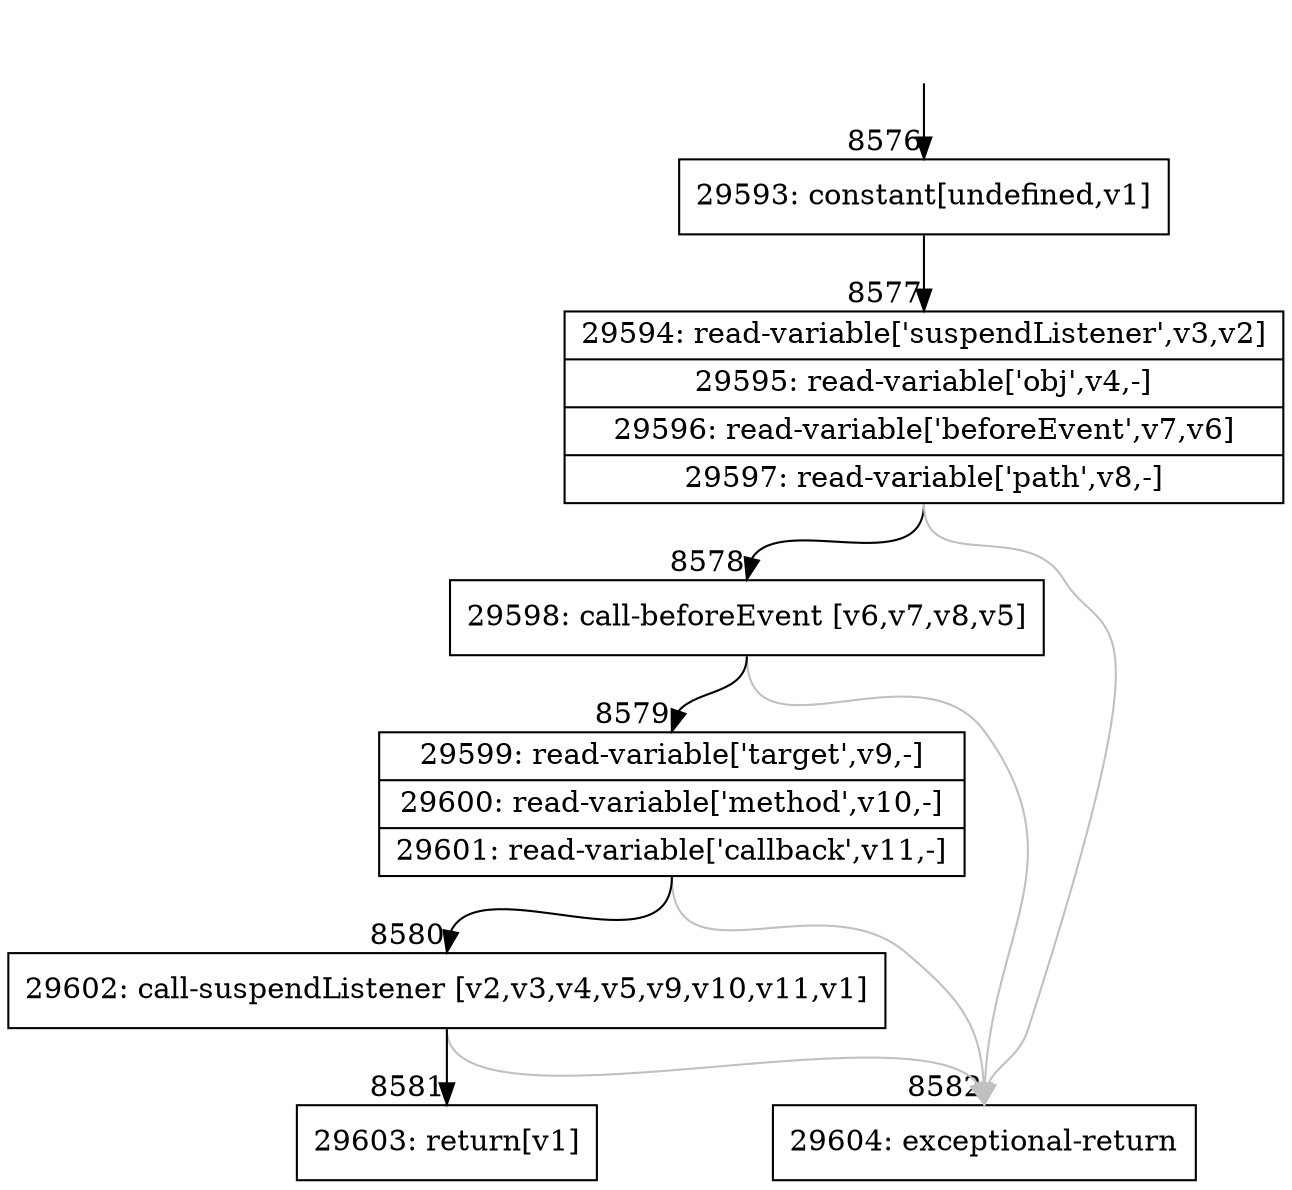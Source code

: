 digraph {
rankdir="TD"
BB_entry718[shape=none,label=""];
BB_entry718 -> BB8576 [tailport=s, headport=n, headlabel="    8576"]
BB8576 [shape=record label="{29593: constant[undefined,v1]}" ] 
BB8576 -> BB8577 [tailport=s, headport=n, headlabel="      8577"]
BB8577 [shape=record label="{29594: read-variable['suspendListener',v3,v2]|29595: read-variable['obj',v4,-]|29596: read-variable['beforeEvent',v7,v6]|29597: read-variable['path',v8,-]}" ] 
BB8577 -> BB8578 [tailport=s, headport=n, headlabel="      8578"]
BB8577 -> BB8582 [tailport=s, headport=n, color=gray, headlabel="      8582"]
BB8578 [shape=record label="{29598: call-beforeEvent [v6,v7,v8,v5]}" ] 
BB8578 -> BB8579 [tailport=s, headport=n, headlabel="      8579"]
BB8578 -> BB8582 [tailport=s, headport=n, color=gray]
BB8579 [shape=record label="{29599: read-variable['target',v9,-]|29600: read-variable['method',v10,-]|29601: read-variable['callback',v11,-]}" ] 
BB8579 -> BB8580 [tailport=s, headport=n, headlabel="      8580"]
BB8579 -> BB8582 [tailport=s, headport=n, color=gray]
BB8580 [shape=record label="{29602: call-suspendListener [v2,v3,v4,v5,v9,v10,v11,v1]}" ] 
BB8580 -> BB8581 [tailport=s, headport=n, headlabel="      8581"]
BB8580 -> BB8582 [tailport=s, headport=n, color=gray]
BB8581 [shape=record label="{29603: return[v1]}" ] 
BB8582 [shape=record label="{29604: exceptional-return}" ] 
//#$~ 15423
}
